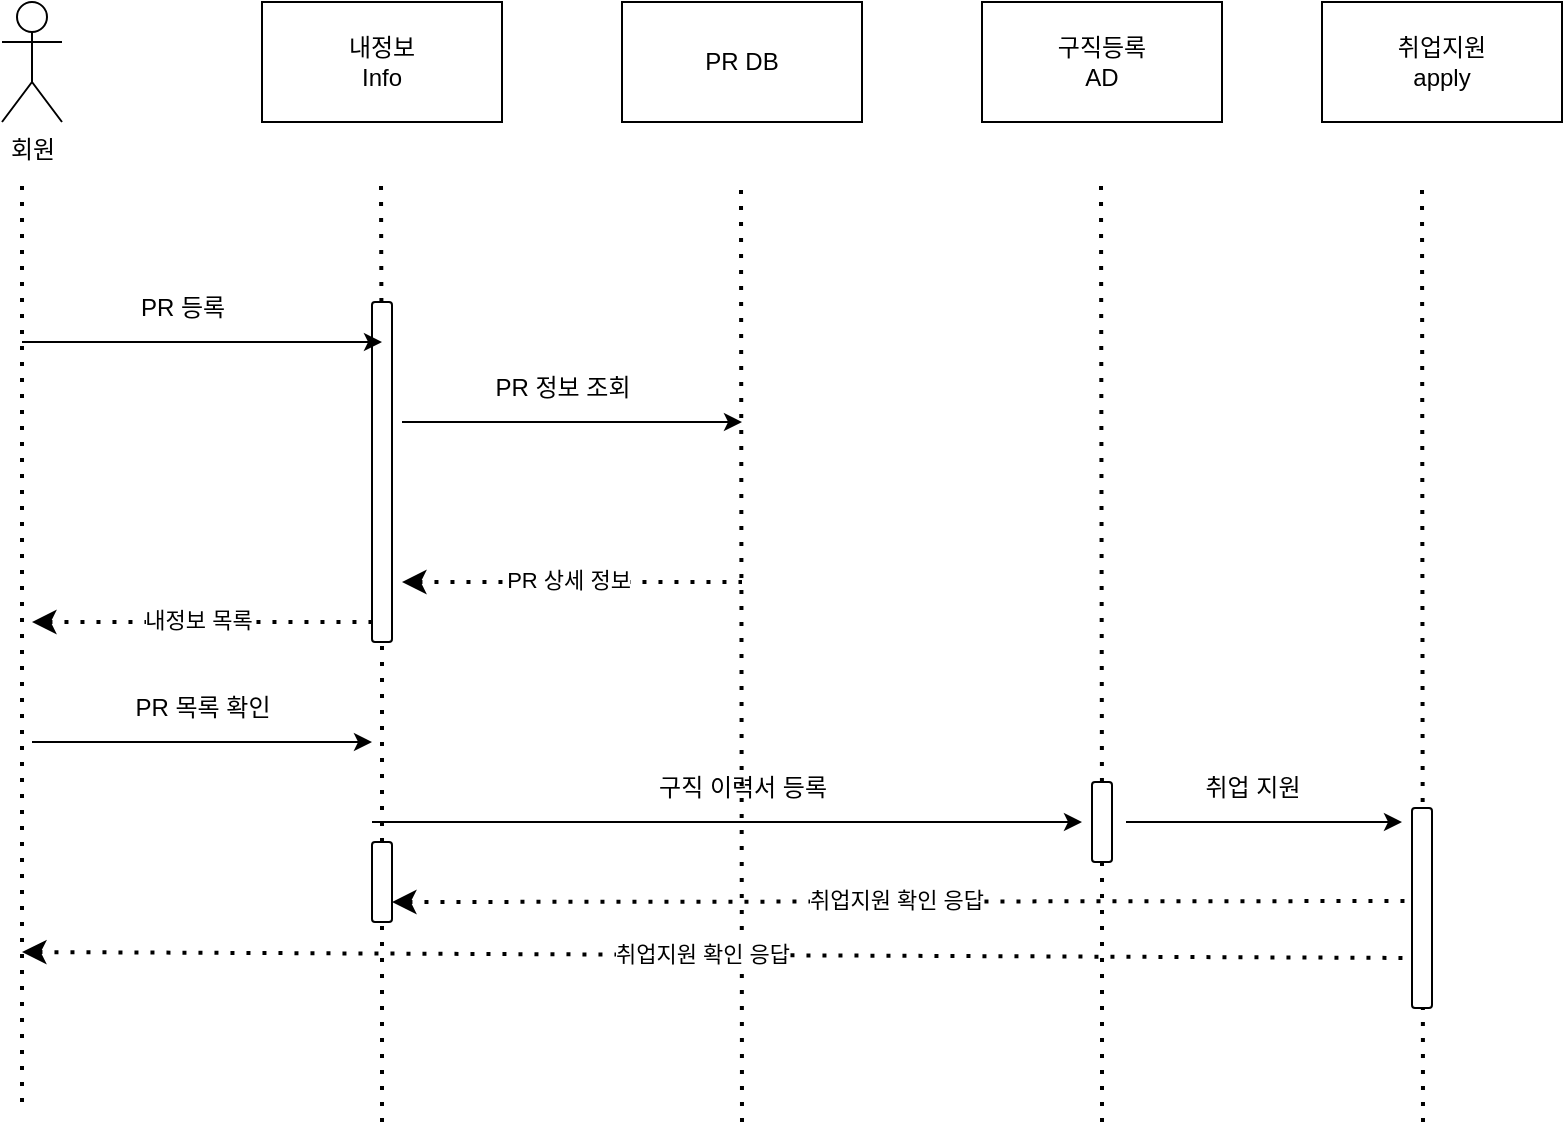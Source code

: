<mxfile version="24.2.2" type="device">
  <diagram name="페이지-1" id="bmdsd18rHNdqMLKG2W_T">
    <mxGraphModel dx="1434" dy="746" grid="1" gridSize="10" guides="1" tooltips="1" connect="1" arrows="1" fold="1" page="1" pageScale="1" pageWidth="827" pageHeight="1169" math="0" shadow="0">
      <root>
        <mxCell id="0" />
        <mxCell id="1" parent="0" />
        <mxCell id="jnhZJ5-R4hJiU_oCU_1v-18" value="" style="rounded=1;whiteSpace=wrap;html=1;" parent="1" vertex="1">
          <mxGeometry x="315" y="260" width="10" height="170" as="geometry" />
        </mxCell>
        <mxCell id="jnhZJ5-R4hJiU_oCU_1v-1" value="회원" style="shape=umlActor;verticalLabelPosition=bottom;verticalAlign=top;html=1;outlineConnect=0;" parent="1" vertex="1">
          <mxGeometry x="130" y="110" width="30" height="60" as="geometry" />
        </mxCell>
        <mxCell id="jnhZJ5-R4hJiU_oCU_1v-2" value="내정보&lt;div&gt;Info&lt;/div&gt;" style="rounded=0;whiteSpace=wrap;html=1;" parent="1" vertex="1">
          <mxGeometry x="260" y="110" width="120" height="60" as="geometry" />
        </mxCell>
        <mxCell id="jnhZJ5-R4hJiU_oCU_1v-3" value="PR DB" style="rounded=0;whiteSpace=wrap;html=1;" parent="1" vertex="1">
          <mxGeometry x="440" y="110" width="120" height="60" as="geometry" />
        </mxCell>
        <mxCell id="jnhZJ5-R4hJiU_oCU_1v-4" value="구직등록&lt;div&gt;AD&lt;/div&gt;" style="rounded=0;whiteSpace=wrap;html=1;" parent="1" vertex="1">
          <mxGeometry x="620" y="110" width="120" height="60" as="geometry" />
        </mxCell>
        <mxCell id="jnhZJ5-R4hJiU_oCU_1v-6" value="취업지원&lt;div&gt;apply&lt;/div&gt;" style="rounded=0;whiteSpace=wrap;html=1;" parent="1" vertex="1">
          <mxGeometry x="790" y="110" width="120" height="60" as="geometry" />
        </mxCell>
        <mxCell id="jnhZJ5-R4hJiU_oCU_1v-7" value="" style="endArrow=none;dashed=1;html=1;dashPattern=1 3;strokeWidth=2;rounded=0;" parent="1" edge="1">
          <mxGeometry width="50" height="50" relative="1" as="geometry">
            <mxPoint x="140" y="660" as="sourcePoint" />
            <mxPoint x="140" y="200" as="targetPoint" />
          </mxGeometry>
        </mxCell>
        <mxCell id="jnhZJ5-R4hJiU_oCU_1v-8" value="" style="endArrow=none;dashed=1;html=1;dashPattern=1 3;strokeWidth=2;rounded=0;" parent="1" source="jnhZJ5-R4hJiU_oCU_1v-18" edge="1">
          <mxGeometry width="50" height="50" relative="1" as="geometry">
            <mxPoint x="319.5" y="550" as="sourcePoint" />
            <mxPoint x="319.5" y="200" as="targetPoint" />
          </mxGeometry>
        </mxCell>
        <mxCell id="jnhZJ5-R4hJiU_oCU_1v-9" value="" style="endArrow=none;dashed=1;html=1;dashPattern=1 3;strokeWidth=2;rounded=0;" parent="1" source="QnPHmIGpQM0JAGKw9TL2-6" edge="1">
          <mxGeometry width="50" height="50" relative="1" as="geometry">
            <mxPoint x="680" y="670" as="sourcePoint" />
            <mxPoint x="679.5" y="200" as="targetPoint" />
          </mxGeometry>
        </mxCell>
        <mxCell id="jnhZJ5-R4hJiU_oCU_1v-10" value="" style="endArrow=none;dashed=1;html=1;dashPattern=1 3;strokeWidth=2;rounded=0;" parent="1" edge="1">
          <mxGeometry width="50" height="50" relative="1" as="geometry">
            <mxPoint x="500" y="670" as="sourcePoint" />
            <mxPoint x="499.5" y="200" as="targetPoint" />
          </mxGeometry>
        </mxCell>
        <mxCell id="jnhZJ5-R4hJiU_oCU_1v-12" value="" style="endArrow=classic;html=1;rounded=0;" parent="1" edge="1">
          <mxGeometry width="50" height="50" relative="1" as="geometry">
            <mxPoint x="140" y="280" as="sourcePoint" />
            <mxPoint x="320" y="280" as="targetPoint" />
          </mxGeometry>
        </mxCell>
        <mxCell id="jnhZJ5-R4hJiU_oCU_1v-13" value="PR 등록" style="text;html=1;align=center;verticalAlign=middle;resizable=0;points=[];autosize=1;strokeColor=none;fillColor=none;" parent="1" vertex="1">
          <mxGeometry x="185" y="248" width="70" height="30" as="geometry" />
        </mxCell>
        <mxCell id="jnhZJ5-R4hJiU_oCU_1v-14" value="" style="endArrow=classic;html=1;rounded=0;" parent="1" edge="1">
          <mxGeometry width="50" height="50" relative="1" as="geometry">
            <mxPoint x="330" y="320" as="sourcePoint" />
            <mxPoint x="500" y="320" as="targetPoint" />
          </mxGeometry>
        </mxCell>
        <mxCell id="jnhZJ5-R4hJiU_oCU_1v-15" value="PR 정보 조회" style="text;html=1;align=center;verticalAlign=middle;resizable=0;points=[];autosize=1;strokeColor=none;fillColor=none;" parent="1" vertex="1">
          <mxGeometry x="365" y="288" width="90" height="30" as="geometry" />
        </mxCell>
        <mxCell id="jnhZJ5-R4hJiU_oCU_1v-16" value="" style="endArrow=none;dashed=1;html=1;dashPattern=1 3;strokeWidth=2;rounded=0;startArrow=classic;startFill=1;" parent="1" edge="1">
          <mxGeometry width="50" height="50" relative="1" as="geometry">
            <mxPoint x="330" y="400" as="sourcePoint" />
            <mxPoint x="500" y="400" as="targetPoint" />
          </mxGeometry>
        </mxCell>
        <mxCell id="jnhZJ5-R4hJiU_oCU_1v-17" value="PR 상세 정보" style="edgeLabel;html=1;align=center;verticalAlign=middle;resizable=0;points=[];" parent="jnhZJ5-R4hJiU_oCU_1v-16" vertex="1" connectable="0">
          <mxGeometry x="-0.022" y="1" relative="1" as="geometry">
            <mxPoint as="offset" />
          </mxGeometry>
        </mxCell>
        <mxCell id="jnhZJ5-R4hJiU_oCU_1v-19" value="" style="endArrow=none;dashed=1;html=1;dashPattern=1 3;strokeWidth=2;rounded=0;" parent="1" target="jnhZJ5-R4hJiU_oCU_1v-18" edge="1" source="QnPHmIGpQM0JAGKw9TL2-3">
          <mxGeometry width="50" height="50" relative="1" as="geometry">
            <mxPoint x="320" y="670" as="sourcePoint" />
            <mxPoint x="319.5" y="200" as="targetPoint" />
          </mxGeometry>
        </mxCell>
        <mxCell id="jnhZJ5-R4hJiU_oCU_1v-20" value="" style="endArrow=none;dashed=1;html=1;dashPattern=1 3;strokeWidth=2;rounded=0;startArrow=classic;startFill=1;" parent="1" edge="1">
          <mxGeometry width="50" height="50" relative="1" as="geometry">
            <mxPoint x="145" y="420" as="sourcePoint" />
            <mxPoint x="315" y="420" as="targetPoint" />
          </mxGeometry>
        </mxCell>
        <mxCell id="jnhZJ5-R4hJiU_oCU_1v-21" value="내정보 목록" style="edgeLabel;html=1;align=center;verticalAlign=middle;resizable=0;points=[];" parent="jnhZJ5-R4hJiU_oCU_1v-20" vertex="1" connectable="0">
          <mxGeometry x="-0.022" y="1" relative="1" as="geometry">
            <mxPoint as="offset" />
          </mxGeometry>
        </mxCell>
        <mxCell id="jnhZJ5-R4hJiU_oCU_1v-22" value="" style="endArrow=classic;html=1;rounded=0;" parent="1" edge="1">
          <mxGeometry width="50" height="50" relative="1" as="geometry">
            <mxPoint x="145" y="480" as="sourcePoint" />
            <mxPoint x="315" y="480" as="targetPoint" />
          </mxGeometry>
        </mxCell>
        <mxCell id="jnhZJ5-R4hJiU_oCU_1v-23" value="PR 목록 확인" style="text;html=1;align=center;verticalAlign=middle;resizable=0;points=[];autosize=1;strokeColor=none;fillColor=none;" parent="1" vertex="1">
          <mxGeometry x="185" y="448" width="90" height="30" as="geometry" />
        </mxCell>
        <mxCell id="jnhZJ5-R4hJiU_oCU_1v-24" value="" style="endArrow=classic;html=1;rounded=0;" parent="1" edge="1">
          <mxGeometry width="50" height="50" relative="1" as="geometry">
            <mxPoint x="315" y="520" as="sourcePoint" />
            <mxPoint x="670" y="520" as="targetPoint" />
          </mxGeometry>
        </mxCell>
        <mxCell id="jnhZJ5-R4hJiU_oCU_1v-25" value="구직 이력서 등록" style="text;html=1;align=center;verticalAlign=middle;resizable=0;points=[];autosize=1;strokeColor=none;fillColor=none;" parent="1" vertex="1">
          <mxGeometry x="445" y="488" width="110" height="30" as="geometry" />
        </mxCell>
        <mxCell id="jnhZJ5-R4hJiU_oCU_1v-29" value="" style="endArrow=classic;html=1;rounded=0;" parent="1" edge="1">
          <mxGeometry width="50" height="50" relative="1" as="geometry">
            <mxPoint x="692" y="520" as="sourcePoint" />
            <mxPoint x="830" y="520" as="targetPoint" />
          </mxGeometry>
        </mxCell>
        <mxCell id="jnhZJ5-R4hJiU_oCU_1v-30" value="취업 지원" style="text;html=1;align=center;verticalAlign=middle;resizable=0;points=[];autosize=1;strokeColor=none;fillColor=none;" parent="1" vertex="1">
          <mxGeometry x="720" y="488" width="70" height="30" as="geometry" />
        </mxCell>
        <mxCell id="jnhZJ5-R4hJiU_oCU_1v-33" value="" style="endArrow=none;dashed=1;html=1;dashPattern=1 3;strokeWidth=2;rounded=0;startArrow=classic;startFill=1;exitX=1;exitY=0.75;exitDx=0;exitDy=0;" parent="1" edge="1" source="QnPHmIGpQM0JAGKw9TL2-3">
          <mxGeometry width="50" height="50" relative="1" as="geometry">
            <mxPoint x="670" y="559.5" as="sourcePoint" />
            <mxPoint x="840" y="559.5" as="targetPoint" />
          </mxGeometry>
        </mxCell>
        <mxCell id="jnhZJ5-R4hJiU_oCU_1v-34" value="취업지원 확인 응답" style="edgeLabel;html=1;align=center;verticalAlign=middle;resizable=0;points=[];" parent="jnhZJ5-R4hJiU_oCU_1v-33" vertex="1" connectable="0">
          <mxGeometry x="-0.022" y="1" relative="1" as="geometry">
            <mxPoint as="offset" />
          </mxGeometry>
        </mxCell>
        <mxCell id="jnhZJ5-R4hJiU_oCU_1v-35" value="" style="endArrow=none;dashed=1;html=1;dashPattern=1 3;strokeWidth=2;rounded=0;startArrow=classic;startFill=1;entryX=0;entryY=0.75;entryDx=0;entryDy=0;" parent="1" target="jnhZJ5-R4hJiU_oCU_1v-31" edge="1">
          <mxGeometry width="50" height="50" relative="1" as="geometry">
            <mxPoint x="140" y="585" as="sourcePoint" />
            <mxPoint x="305" y="594" as="targetPoint" />
          </mxGeometry>
        </mxCell>
        <mxCell id="jnhZJ5-R4hJiU_oCU_1v-36" value="취업지원 확인 응답" style="edgeLabel;html=1;align=center;verticalAlign=middle;resizable=0;points=[];" parent="jnhZJ5-R4hJiU_oCU_1v-35" vertex="1" connectable="0">
          <mxGeometry x="-0.022" y="1" relative="1" as="geometry">
            <mxPoint as="offset" />
          </mxGeometry>
        </mxCell>
        <mxCell id="QnPHmIGpQM0JAGKw9TL2-4" value="" style="endArrow=none;dashed=1;html=1;dashPattern=1 3;strokeWidth=2;rounded=0;" edge="1" parent="1" target="QnPHmIGpQM0JAGKw9TL2-3">
          <mxGeometry width="50" height="50" relative="1" as="geometry">
            <mxPoint x="320" y="670" as="sourcePoint" />
            <mxPoint x="320" y="430" as="targetPoint" />
          </mxGeometry>
        </mxCell>
        <mxCell id="QnPHmIGpQM0JAGKw9TL2-3" value="" style="rounded=1;whiteSpace=wrap;html=1;" vertex="1" parent="1">
          <mxGeometry x="315" y="530" width="10" height="40" as="geometry" />
        </mxCell>
        <mxCell id="QnPHmIGpQM0JAGKw9TL2-5" value="" style="endArrow=none;dashed=1;html=1;dashPattern=1 3;strokeWidth=2;rounded=0;" edge="1" parent="1">
          <mxGeometry width="50" height="50" relative="1" as="geometry">
            <mxPoint x="840.5" y="670" as="sourcePoint" />
            <mxPoint x="840" y="200" as="targetPoint" />
          </mxGeometry>
        </mxCell>
        <mxCell id="jnhZJ5-R4hJiU_oCU_1v-31" value="" style="rounded=1;whiteSpace=wrap;html=1;" parent="1" vertex="1">
          <mxGeometry x="835" y="513" width="10" height="100" as="geometry" />
        </mxCell>
        <mxCell id="QnPHmIGpQM0JAGKw9TL2-7" value="" style="endArrow=none;dashed=1;html=1;dashPattern=1 3;strokeWidth=2;rounded=0;" edge="1" parent="1" target="QnPHmIGpQM0JAGKw9TL2-6">
          <mxGeometry width="50" height="50" relative="1" as="geometry">
            <mxPoint x="680" y="670" as="sourcePoint" />
            <mxPoint x="679.5" y="200" as="targetPoint" />
          </mxGeometry>
        </mxCell>
        <mxCell id="QnPHmIGpQM0JAGKw9TL2-6" value="" style="rounded=1;whiteSpace=wrap;html=1;" vertex="1" parent="1">
          <mxGeometry x="675" y="500" width="10" height="40" as="geometry" />
        </mxCell>
      </root>
    </mxGraphModel>
  </diagram>
</mxfile>
